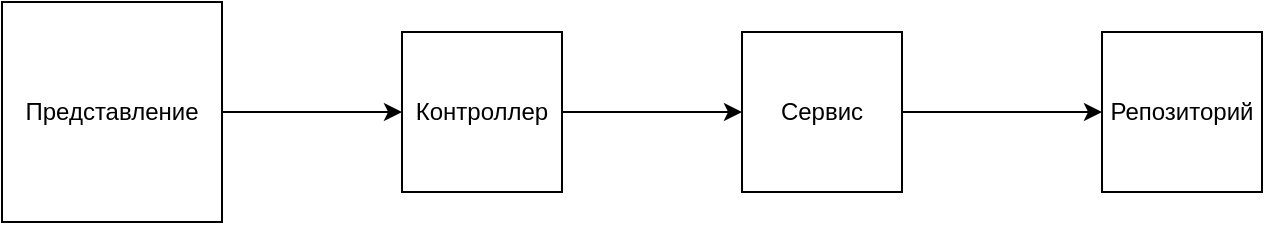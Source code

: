 <mxfile version="19.0.3" type="device" pages="2"><diagram id="ypISJIp8EKwD8on4Q9da" name="Страница 1"><mxGraphModel dx="1102" dy="865" grid="1" gridSize="10" guides="1" tooltips="1" connect="1" arrows="1" fold="1" page="1" pageScale="1" pageWidth="827" pageHeight="1169" math="0" shadow="0"><root><mxCell id="0"/><mxCell id="1" parent="0"/><mxCell id="wByvW0Le4q5w5PlOYzf0-6" style="edgeStyle=orthogonalEdgeStyle;rounded=0;orthogonalLoop=1;jettySize=auto;html=1;" edge="1" parent="1" source="wByvW0Le4q5w5PlOYzf0-1" target="wByvW0Le4q5w5PlOYzf0-2"><mxGeometry relative="1" as="geometry"/></mxCell><mxCell id="wByvW0Le4q5w5PlOYzf0-1" value="Представление" style="whiteSpace=wrap;html=1;aspect=fixed;" vertex="1" parent="1"><mxGeometry x="80" y="360" width="110" height="110" as="geometry"/></mxCell><mxCell id="wByvW0Le4q5w5PlOYzf0-7" style="edgeStyle=orthogonalEdgeStyle;rounded=0;orthogonalLoop=1;jettySize=auto;html=1;" edge="1" parent="1" source="wByvW0Le4q5w5PlOYzf0-2" target="wByvW0Le4q5w5PlOYzf0-3"><mxGeometry relative="1" as="geometry"/></mxCell><mxCell id="wByvW0Le4q5w5PlOYzf0-2" value="Контроллер" style="whiteSpace=wrap;html=1;aspect=fixed;" vertex="1" parent="1"><mxGeometry x="280" y="375" width="80" height="80" as="geometry"/></mxCell><mxCell id="wByvW0Le4q5w5PlOYzf0-8" style="rounded=0;orthogonalLoop=1;jettySize=auto;html=1;" edge="1" parent="1" source="wByvW0Le4q5w5PlOYzf0-3" target="wByvW0Le4q5w5PlOYzf0-4"><mxGeometry relative="1" as="geometry"/></mxCell><mxCell id="wByvW0Le4q5w5PlOYzf0-3" value="Сервис" style="whiteSpace=wrap;html=1;aspect=fixed;" vertex="1" parent="1"><mxGeometry x="450" y="375" width="80" height="80" as="geometry"/></mxCell><mxCell id="wByvW0Le4q5w5PlOYzf0-4" value="Репозиторий" style="whiteSpace=wrap;html=1;aspect=fixed;" vertex="1" parent="1"><mxGeometry x="630" y="375" width="80" height="80" as="geometry"/></mxCell></root></mxGraphModel></diagram><diagram id="YfSttulPQrCmmyCQ7YMr" name="Страница 2"><mxGraphModel dx="1102" dy="865" grid="1" gridSize="10" guides="1" tooltips="1" connect="1" arrows="1" fold="1" page="1" pageScale="1" pageWidth="827" pageHeight="1169" math="0" shadow="0"><root><mxCell id="0"/><mxCell id="1" parent="0"/><mxCell id="CqYMXlVrgOTySTckJ2Tu-25" style="edgeStyle=elbowEdgeStyle;rounded=0;orthogonalLoop=1;jettySize=auto;html=1;elbow=vertical;" edge="1" parent="1" source="CqYMXlVrgOTySTckJ2Tu-2" target="CqYMXlVrgOTySTckJ2Tu-3"><mxGeometry relative="1" as="geometry"/></mxCell><mxCell id="CqYMXlVrgOTySTckJ2Tu-26" style="edgeStyle=elbowEdgeStyle;rounded=0;orthogonalLoop=1;jettySize=auto;elbow=vertical;html=1;" edge="1" parent="1" source="CqYMXlVrgOTySTckJ2Tu-2" target="CqYMXlVrgOTySTckJ2Tu-11"><mxGeometry relative="1" as="geometry"/></mxCell><mxCell id="CqYMXlVrgOTySTckJ2Tu-27" style="edgeStyle=elbowEdgeStyle;rounded=0;orthogonalLoop=1;jettySize=auto;elbow=vertical;html=1;" edge="1" parent="1" source="CqYMXlVrgOTySTckJ2Tu-2" target="CqYMXlVrgOTySTckJ2Tu-16"><mxGeometry relative="1" as="geometry"/></mxCell><mxCell id="CqYMXlVrgOTySTckJ2Tu-28" style="edgeStyle=elbowEdgeStyle;rounded=0;orthogonalLoop=1;jettySize=auto;elbow=vertical;html=1;" edge="1" parent="1" source="CqYMXlVrgOTySTckJ2Tu-2" target="CqYMXlVrgOTySTckJ2Tu-21"><mxGeometry relative="1" as="geometry"/></mxCell><mxCell id="CqYMXlVrgOTySTckJ2Tu-2" value="ffdf" style="ellipse;fillColor=#000000;strokeColor=none;" vertex="1" parent="1"><mxGeometry x="399" y="100" width="30" height="30" as="geometry"/></mxCell><mxCell id="CqYMXlVrgOTySTckJ2Tu-7" style="edgeStyle=none;rounded=0;orthogonalLoop=1;jettySize=auto;html=1;" edge="1" parent="1" source="CqYMXlVrgOTySTckJ2Tu-3" target="CqYMXlVrgOTySTckJ2Tu-4"><mxGeometry relative="1" as="geometry"/></mxCell><mxCell id="CqYMXlVrgOTySTckJ2Tu-3" value="" style="ellipse;fillColor=#000000;strokeColor=none;" vertex="1" parent="1"><mxGeometry x="210" y="200" width="30" height="30" as="geometry"/></mxCell><mxCell id="CqYMXlVrgOTySTckJ2Tu-8" style="edgeStyle=none;rounded=0;orthogonalLoop=1;jettySize=auto;html=1;" edge="1" parent="1" source="CqYMXlVrgOTySTckJ2Tu-4" target="CqYMXlVrgOTySTckJ2Tu-5"><mxGeometry relative="1" as="geometry"/></mxCell><mxCell id="CqYMXlVrgOTySTckJ2Tu-4" value="" style="ellipse;fillColor=#000000;strokeColor=none;" vertex="1" parent="1"><mxGeometry x="210" y="270" width="30" height="30" as="geometry"/></mxCell><mxCell id="CqYMXlVrgOTySTckJ2Tu-5" value="" style="ellipse;fillColor=#000000;strokeColor=none;" vertex="1" parent="1"><mxGeometry x="210" y="340" width="30" height="30" as="geometry"/></mxCell><mxCell id="CqYMXlVrgOTySTckJ2Tu-10" style="edgeStyle=none;rounded=0;orthogonalLoop=1;jettySize=auto;html=1;" edge="1" parent="1" source="CqYMXlVrgOTySTckJ2Tu-11" target="CqYMXlVrgOTySTckJ2Tu-13"><mxGeometry relative="1" as="geometry"/></mxCell><mxCell id="CqYMXlVrgOTySTckJ2Tu-11" value="" style="ellipse;fillColor=#000000;strokeColor=none;" vertex="1" parent="1"><mxGeometry x="340" y="200" width="30" height="30" as="geometry"/></mxCell><mxCell id="CqYMXlVrgOTySTckJ2Tu-12" style="edgeStyle=none;rounded=0;orthogonalLoop=1;jettySize=auto;html=1;" edge="1" parent="1" source="CqYMXlVrgOTySTckJ2Tu-13" target="CqYMXlVrgOTySTckJ2Tu-14"><mxGeometry relative="1" as="geometry"/></mxCell><mxCell id="CqYMXlVrgOTySTckJ2Tu-13" value="" style="ellipse;fillColor=#000000;strokeColor=none;" vertex="1" parent="1"><mxGeometry x="340" y="270" width="30" height="30" as="geometry"/></mxCell><mxCell id="CqYMXlVrgOTySTckJ2Tu-14" value="" style="ellipse;fillColor=#000000;strokeColor=none;" vertex="1" parent="1"><mxGeometry x="340" y="340" width="30" height="30" as="geometry"/></mxCell><mxCell id="CqYMXlVrgOTySTckJ2Tu-15" style="edgeStyle=none;rounded=0;orthogonalLoop=1;jettySize=auto;html=1;" edge="1" parent="1" source="CqYMXlVrgOTySTckJ2Tu-16" target="CqYMXlVrgOTySTckJ2Tu-18"><mxGeometry relative="1" as="geometry"/></mxCell><mxCell id="CqYMXlVrgOTySTckJ2Tu-16" value="" style="ellipse;fillColor=#000000;strokeColor=none;" vertex="1" parent="1"><mxGeometry x="460" y="200" width="30" height="30" as="geometry"/></mxCell><mxCell id="CqYMXlVrgOTySTckJ2Tu-17" style="edgeStyle=none;rounded=0;orthogonalLoop=1;jettySize=auto;html=1;" edge="1" parent="1" source="CqYMXlVrgOTySTckJ2Tu-18" target="CqYMXlVrgOTySTckJ2Tu-19"><mxGeometry relative="1" as="geometry"/></mxCell><mxCell id="CqYMXlVrgOTySTckJ2Tu-18" value="" style="ellipse;fillColor=#000000;strokeColor=none;" vertex="1" parent="1"><mxGeometry x="460" y="270" width="30" height="30" as="geometry"/></mxCell><mxCell id="CqYMXlVrgOTySTckJ2Tu-19" value="" style="ellipse;fillColor=#000000;strokeColor=none;" vertex="1" parent="1"><mxGeometry x="460" y="340" width="30" height="30" as="geometry"/></mxCell><mxCell id="CqYMXlVrgOTySTckJ2Tu-20" style="edgeStyle=none;rounded=0;orthogonalLoop=1;jettySize=auto;html=1;" edge="1" parent="1" source="CqYMXlVrgOTySTckJ2Tu-21" target="CqYMXlVrgOTySTckJ2Tu-23"><mxGeometry relative="1" as="geometry"/></mxCell><mxCell id="CqYMXlVrgOTySTckJ2Tu-21" value="" style="ellipse;fillColor=#000000;strokeColor=none;" vertex="1" parent="1"><mxGeometry x="570" y="200" width="30" height="30" as="geometry"/></mxCell><mxCell id="CqYMXlVrgOTySTckJ2Tu-22" style="edgeStyle=none;rounded=0;orthogonalLoop=1;jettySize=auto;html=1;" edge="1" parent="1" source="CqYMXlVrgOTySTckJ2Tu-23" target="CqYMXlVrgOTySTckJ2Tu-24"><mxGeometry relative="1" as="geometry"/></mxCell><mxCell id="CqYMXlVrgOTySTckJ2Tu-23" value="" style="ellipse;fillColor=#000000;strokeColor=none;" vertex="1" parent="1"><mxGeometry x="570" y="270" width="30" height="30" as="geometry"/></mxCell><mxCell id="CqYMXlVrgOTySTckJ2Tu-24" value="" style="ellipse;fillColor=#000000;strokeColor=none;" vertex="1" parent="1"><mxGeometry x="570" y="340" width="30" height="30" as="geometry"/></mxCell><mxCell id="CqYMXlVrgOTySTckJ2Tu-29" value="Listen Process" style="text;html=1;align=center;verticalAlign=middle;resizable=0;points=[];autosize=1;strokeColor=none;fillColor=none;" vertex="1" parent="1"><mxGeometry x="435" y="100" width="90" height="20" as="geometry"/></mxCell><mxCell id="CqYMXlVrgOTySTckJ2Tu-30" value="Accept" style="text;html=1;align=center;verticalAlign=middle;resizable=0;points=[];autosize=1;strokeColor=none;fillColor=none;" vertex="1" parent="1"><mxGeometry x="120" y="200" width="50" height="20" as="geometry"/></mxCell><mxCell id="CqYMXlVrgOTySTckJ2Tu-31" value="Controller" style="text;html=1;align=center;verticalAlign=middle;resizable=0;points=[];autosize=1;strokeColor=none;fillColor=none;" vertex="1" parent="1"><mxGeometry x="110" y="275" width="70" height="20" as="geometry"/></mxCell><mxCell id="CqYMXlVrgOTySTckJ2Tu-32" value="Service" style="text;html=1;align=center;verticalAlign=middle;resizable=0;points=[];autosize=1;strokeColor=none;fillColor=none;" vertex="1" parent="1"><mxGeometry x="115" y="340" width="60" height="20" as="geometry"/></mxCell></root></mxGraphModel></diagram></mxfile>